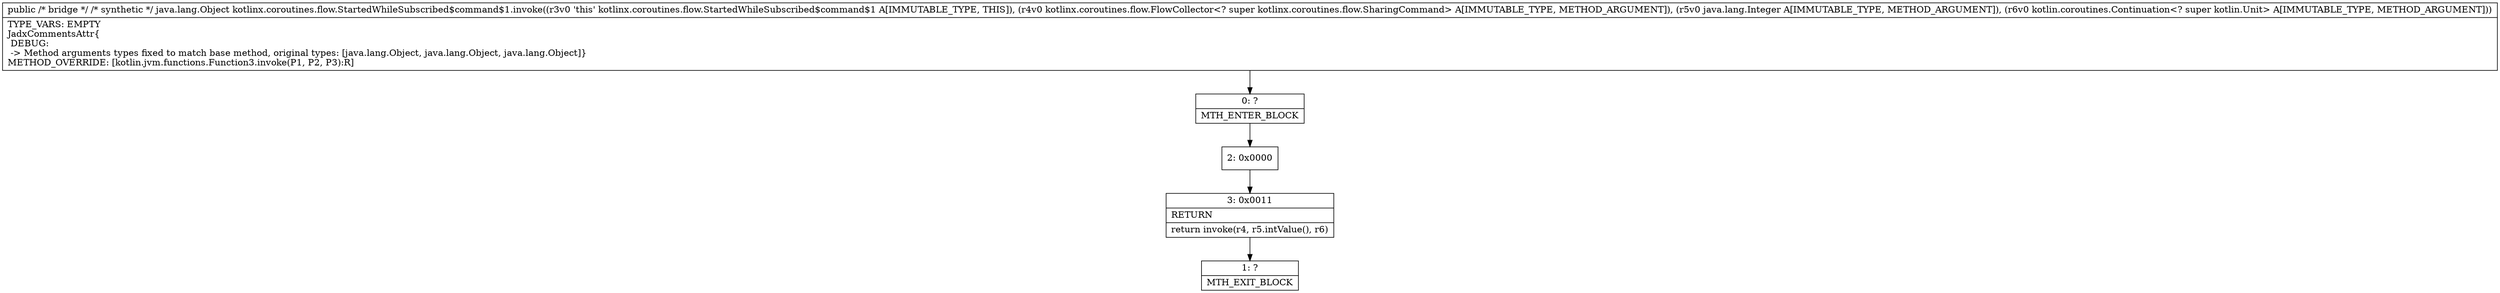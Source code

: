 digraph "CFG forkotlinx.coroutines.flow.StartedWhileSubscribed$command$1.invoke(Ljava\/lang\/Object;Ljava\/lang\/Object;Ljava\/lang\/Object;)Ljava\/lang\/Object;" {
Node_0 [shape=record,label="{0\:\ ?|MTH_ENTER_BLOCK\l}"];
Node_2 [shape=record,label="{2\:\ 0x0000}"];
Node_3 [shape=record,label="{3\:\ 0x0011|RETURN\l|return invoke(r4, r5.intValue(), r6)\l}"];
Node_1 [shape=record,label="{1\:\ ?|MTH_EXIT_BLOCK\l}"];
MethodNode[shape=record,label="{public \/* bridge *\/ \/* synthetic *\/ java.lang.Object kotlinx.coroutines.flow.StartedWhileSubscribed$command$1.invoke((r3v0 'this' kotlinx.coroutines.flow.StartedWhileSubscribed$command$1 A[IMMUTABLE_TYPE, THIS]), (r4v0 kotlinx.coroutines.flow.FlowCollector\<? super kotlinx.coroutines.flow.SharingCommand\> A[IMMUTABLE_TYPE, METHOD_ARGUMENT]), (r5v0 java.lang.Integer A[IMMUTABLE_TYPE, METHOD_ARGUMENT]), (r6v0 kotlin.coroutines.Continuation\<? super kotlin.Unit\> A[IMMUTABLE_TYPE, METHOD_ARGUMENT]))  | TYPE_VARS: EMPTY\lJadxCommentsAttr\{\l DEBUG: \l \-\> Method arguments types fixed to match base method, original types: [java.lang.Object, java.lang.Object, java.lang.Object]\}\lMETHOD_OVERRIDE: [kotlin.jvm.functions.Function3.invoke(P1, P2, P3):R]\l}"];
MethodNode -> Node_0;Node_0 -> Node_2;
Node_2 -> Node_3;
Node_3 -> Node_1;
}

